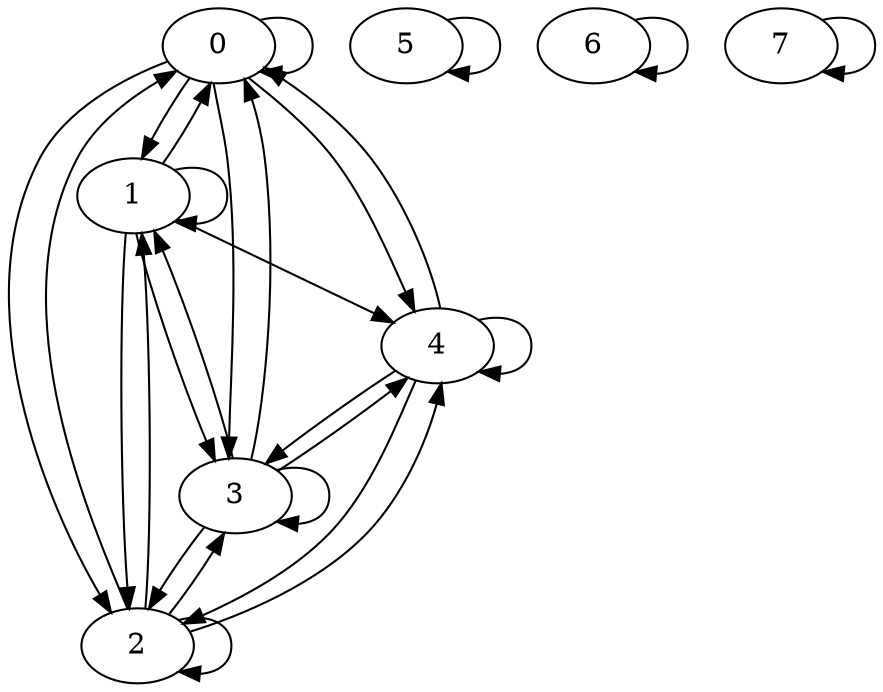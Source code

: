 digraph g {
	0
	1
	2
	3
	4
	5
	6
	7
	0 -> 0
	0 -> 1
	0 -> 2
	0 -> 3
	0 -> 4
	1 -> 0
	1 -> 1
	1 -> 2
	1 -> 3
	1 -> 4
	2 -> 0
	2 -> 1
	2 -> 2
	2 -> 3
	2 -> 4
	3 -> 0
	3 -> 1
	3 -> 2
	3 -> 3
	3 -> 4
	4 -> 0
	4 -> 2
	4 -> 3
	4 -> 4
	5 -> 5
	6 -> 6
	7 -> 7
}

